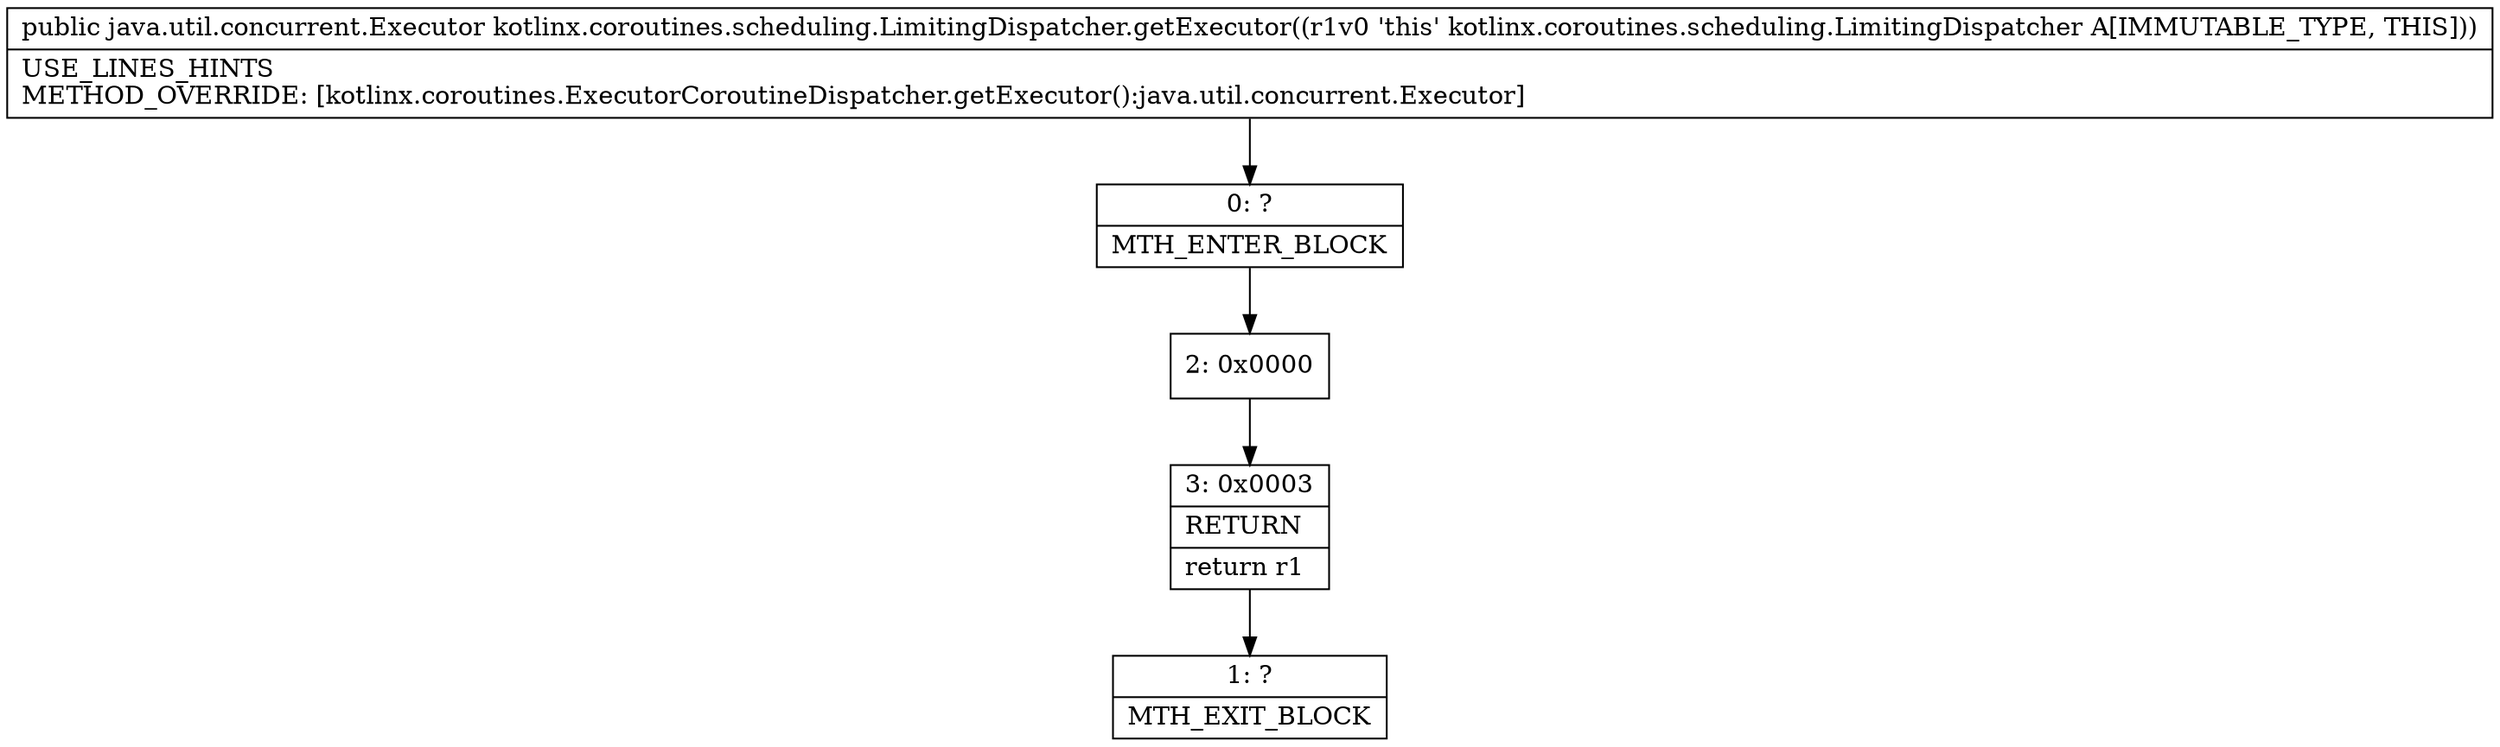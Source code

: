 digraph "CFG forkotlinx.coroutines.scheduling.LimitingDispatcher.getExecutor()Ljava\/util\/concurrent\/Executor;" {
Node_0 [shape=record,label="{0\:\ ?|MTH_ENTER_BLOCK\l}"];
Node_2 [shape=record,label="{2\:\ 0x0000}"];
Node_3 [shape=record,label="{3\:\ 0x0003|RETURN\l|return r1\l}"];
Node_1 [shape=record,label="{1\:\ ?|MTH_EXIT_BLOCK\l}"];
MethodNode[shape=record,label="{public java.util.concurrent.Executor kotlinx.coroutines.scheduling.LimitingDispatcher.getExecutor((r1v0 'this' kotlinx.coroutines.scheduling.LimitingDispatcher A[IMMUTABLE_TYPE, THIS]))  | USE_LINES_HINTS\lMETHOD_OVERRIDE: [kotlinx.coroutines.ExecutorCoroutineDispatcher.getExecutor():java.util.concurrent.Executor]\l}"];
MethodNode -> Node_0;Node_0 -> Node_2;
Node_2 -> Node_3;
Node_3 -> Node_1;
}

